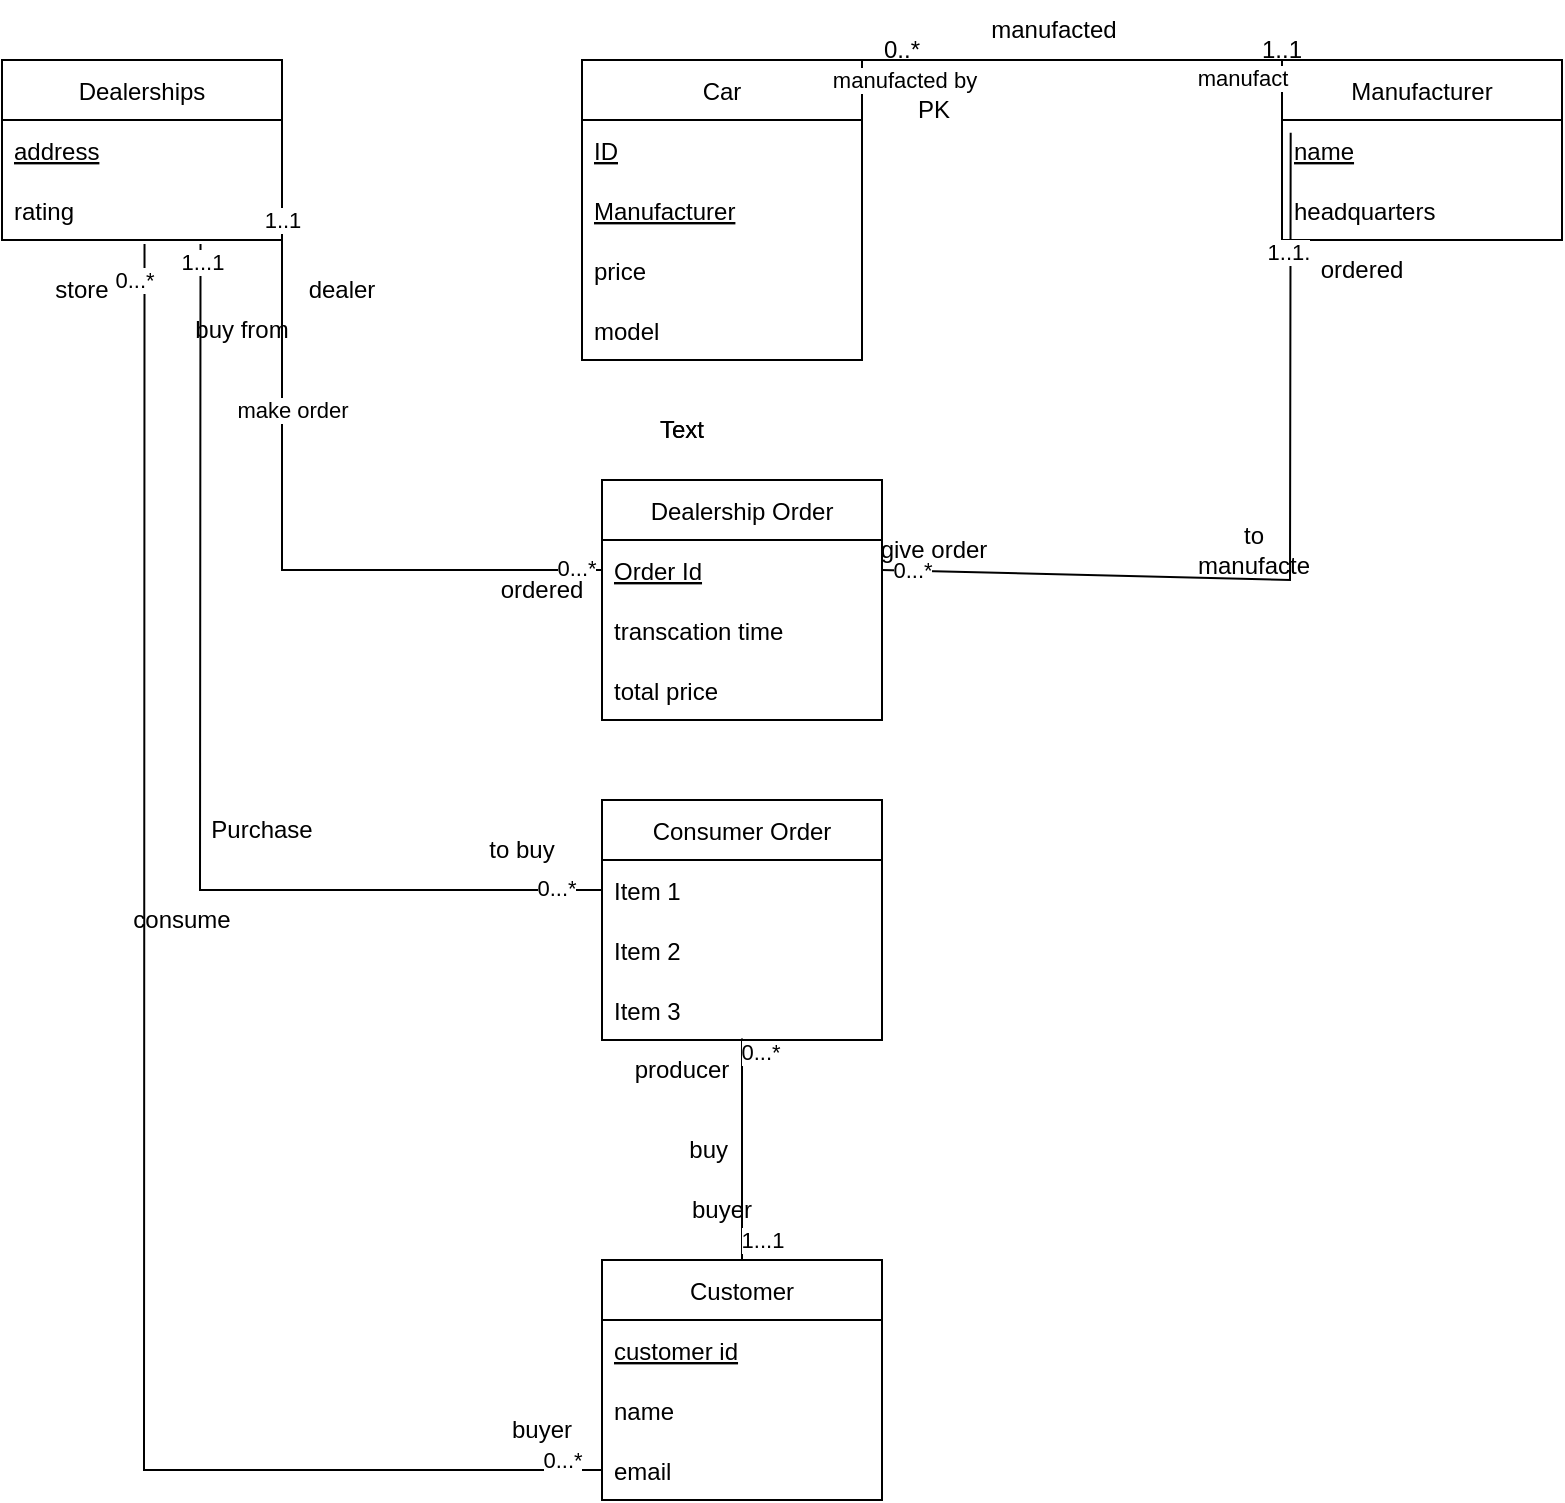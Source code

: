 <mxfile version="16.6.1" type="github">
  <diagram id="R2lEEEUBdFMjLlhIrx00" name="Page-1">
    <mxGraphModel dx="1038" dy="578" grid="1" gridSize="10" guides="1" tooltips="1" connect="1" arrows="1" fold="1" page="1" pageScale="1" pageWidth="850" pageHeight="1100" math="0" shadow="0" extFonts="Permanent Marker^https://fonts.googleapis.com/css?family=Permanent+Marker">
      <root>
        <mxCell id="0" />
        <mxCell id="1" parent="0" />
        <mxCell id="PFmWur5goG_W4Kn4bBjD-1" value="Dealerships" style="swimlane;fontStyle=0;childLayout=stackLayout;horizontal=1;startSize=30;horizontalStack=0;resizeParent=1;resizeParentMax=0;resizeLast=0;collapsible=1;marginBottom=0;" parent="1" vertex="1">
          <mxGeometry x="40" y="140" width="140" height="90" as="geometry" />
        </mxCell>
        <mxCell id="PFmWur5goG_W4Kn4bBjD-2" value="address" style="text;strokeColor=none;fillColor=none;align=left;verticalAlign=middle;spacingLeft=4;spacingRight=4;overflow=hidden;points=[[0,0.5],[1,0.5]];portConstraint=eastwest;rotatable=0;fontStyle=4" parent="PFmWur5goG_W4Kn4bBjD-1" vertex="1">
          <mxGeometry y="30" width="140" height="30" as="geometry" />
        </mxCell>
        <mxCell id="PFmWur5goG_W4Kn4bBjD-3" value="rating" style="text;strokeColor=none;fillColor=none;align=left;verticalAlign=middle;spacingLeft=4;spacingRight=4;overflow=hidden;points=[[0,0.5],[1,0.5]];portConstraint=eastwest;rotatable=0;" parent="PFmWur5goG_W4Kn4bBjD-1" vertex="1">
          <mxGeometry y="60" width="140" height="30" as="geometry" />
        </mxCell>
        <mxCell id="PFmWur5goG_W4Kn4bBjD-5" value="Car" style="swimlane;fontStyle=0;childLayout=stackLayout;horizontal=1;startSize=30;horizontalStack=0;resizeParent=1;resizeParentMax=0;resizeLast=0;collapsible=1;marginBottom=0;" parent="1" vertex="1">
          <mxGeometry x="330" y="140" width="140" height="150" as="geometry" />
        </mxCell>
        <mxCell id="PFmWur5goG_W4Kn4bBjD-6" value="ID" style="text;strokeColor=none;fillColor=none;align=left;verticalAlign=middle;spacingLeft=4;spacingRight=4;overflow=hidden;points=[[0,0.5],[1,0.5]];portConstraint=eastwest;rotatable=0;fontStyle=4" parent="PFmWur5goG_W4Kn4bBjD-5" vertex="1">
          <mxGeometry y="30" width="140" height="30" as="geometry" />
        </mxCell>
        <mxCell id="PFmWur5goG_W4Kn4bBjD-7" value="Manufacturer" style="text;strokeColor=none;fillColor=none;align=left;verticalAlign=middle;spacingLeft=4;spacingRight=4;overflow=hidden;points=[[0,0.5],[1,0.5]];portConstraint=eastwest;rotatable=0;fontStyle=4" parent="PFmWur5goG_W4Kn4bBjD-5" vertex="1">
          <mxGeometry y="60" width="140" height="30" as="geometry" />
        </mxCell>
        <mxCell id="PFmWur5goG_W4Kn4bBjD-8" value="price" style="text;strokeColor=none;fillColor=none;align=left;verticalAlign=middle;spacingLeft=4;spacingRight=4;overflow=hidden;points=[[0,0.5],[1,0.5]];portConstraint=eastwest;rotatable=0;" parent="PFmWur5goG_W4Kn4bBjD-5" vertex="1">
          <mxGeometry y="90" width="140" height="30" as="geometry" />
        </mxCell>
        <mxCell id="PFmWur5goG_W4Kn4bBjD-11" value="model" style="text;strokeColor=none;fillColor=none;align=left;verticalAlign=middle;spacingLeft=4;spacingRight=4;overflow=hidden;points=[[0,0.5],[1,0.5]];portConstraint=eastwest;rotatable=0;" parent="PFmWur5goG_W4Kn4bBjD-5" vertex="1">
          <mxGeometry y="120" width="140" height="30" as="geometry" />
        </mxCell>
        <mxCell id="PFmWur5goG_W4Kn4bBjD-12" value="Manufacturer" style="swimlane;fontStyle=0;childLayout=stackLayout;horizontal=1;startSize=30;horizontalStack=0;resizeParent=1;resizeParentMax=0;resizeLast=0;collapsible=1;marginBottom=0;" parent="1" vertex="1">
          <mxGeometry x="680" y="140" width="140" height="90" as="geometry" />
        </mxCell>
        <mxCell id="PFmWur5goG_W4Kn4bBjD-13" value="name" style="text;strokeColor=none;fillColor=none;align=left;verticalAlign=middle;spacingLeft=4;spacingRight=4;overflow=hidden;points=[[0,0.5],[1,0.5]];portConstraint=eastwest;rotatable=0;fontStyle=4" parent="PFmWur5goG_W4Kn4bBjD-12" vertex="1">
          <mxGeometry y="30" width="140" height="30" as="geometry" />
        </mxCell>
        <mxCell id="PFmWur5goG_W4Kn4bBjD-14" value="headquarters" style="text;strokeColor=none;fillColor=none;align=left;verticalAlign=middle;spacingLeft=4;spacingRight=4;overflow=hidden;points=[[0,0.5],[1,0.5]];portConstraint=eastwest;rotatable=0;" parent="PFmWur5goG_W4Kn4bBjD-12" vertex="1">
          <mxGeometry y="60" width="140" height="30" as="geometry" />
        </mxCell>
        <mxCell id="PFmWur5goG_W4Kn4bBjD-16" value="Dealership Order" style="swimlane;fontStyle=0;childLayout=stackLayout;horizontal=1;startSize=30;horizontalStack=0;resizeParent=1;resizeParentMax=0;resizeLast=0;collapsible=1;marginBottom=0;" parent="1" vertex="1">
          <mxGeometry x="340" y="350" width="140" height="120" as="geometry" />
        </mxCell>
        <mxCell id="PFmWur5goG_W4Kn4bBjD-17" value="Order Id" style="text;strokeColor=none;fillColor=none;align=left;verticalAlign=middle;spacingLeft=4;spacingRight=4;overflow=hidden;points=[[0,0.5],[1,0.5]];portConstraint=eastwest;rotatable=0;fontStyle=4" parent="PFmWur5goG_W4Kn4bBjD-16" vertex="1">
          <mxGeometry y="30" width="140" height="30" as="geometry" />
        </mxCell>
        <mxCell id="PFmWur5goG_W4Kn4bBjD-50" value="transcation time" style="text;strokeColor=none;fillColor=none;align=left;verticalAlign=middle;spacingLeft=4;spacingRight=4;overflow=hidden;points=[[0,0.5],[1,0.5]];portConstraint=eastwest;rotatable=0;" parent="PFmWur5goG_W4Kn4bBjD-16" vertex="1">
          <mxGeometry y="60" width="140" height="30" as="geometry" />
        </mxCell>
        <mxCell id="PFmWur5goG_W4Kn4bBjD-18" value="total price" style="text;strokeColor=none;fillColor=none;align=left;verticalAlign=middle;spacingLeft=4;spacingRight=4;overflow=hidden;points=[[0,0.5],[1,0.5]];portConstraint=eastwest;rotatable=0;" parent="PFmWur5goG_W4Kn4bBjD-16" vertex="1">
          <mxGeometry y="90" width="140" height="30" as="geometry" />
        </mxCell>
        <mxCell id="PFmWur5goG_W4Kn4bBjD-20" value="Customer" style="swimlane;fontStyle=0;childLayout=stackLayout;horizontal=1;startSize=30;horizontalStack=0;resizeParent=1;resizeParentMax=0;resizeLast=0;collapsible=1;marginBottom=0;" parent="1" vertex="1">
          <mxGeometry x="340" y="740" width="140" height="120" as="geometry" />
        </mxCell>
        <mxCell id="PFmWur5goG_W4Kn4bBjD-21" value="customer id" style="text;strokeColor=none;fillColor=none;align=left;verticalAlign=middle;spacingLeft=4;spacingRight=4;overflow=hidden;points=[[0,0.5],[1,0.5]];portConstraint=eastwest;rotatable=0;fontStyle=4" parent="PFmWur5goG_W4Kn4bBjD-20" vertex="1">
          <mxGeometry y="30" width="140" height="30" as="geometry" />
        </mxCell>
        <mxCell id="PFmWur5goG_W4Kn4bBjD-22" value="name" style="text;strokeColor=none;fillColor=none;align=left;verticalAlign=middle;spacingLeft=4;spacingRight=4;overflow=hidden;points=[[0,0.5],[1,0.5]];portConstraint=eastwest;rotatable=0;" parent="PFmWur5goG_W4Kn4bBjD-20" vertex="1">
          <mxGeometry y="60" width="140" height="30" as="geometry" />
        </mxCell>
        <mxCell id="PFmWur5goG_W4Kn4bBjD-23" value="email" style="text;strokeColor=none;fillColor=none;align=left;verticalAlign=middle;spacingLeft=4;spacingRight=4;overflow=hidden;points=[[0,0.5],[1,0.5]];portConstraint=eastwest;rotatable=0;" parent="PFmWur5goG_W4Kn4bBjD-20" vertex="1">
          <mxGeometry y="90" width="140" height="30" as="geometry" />
        </mxCell>
        <mxCell id="PFmWur5goG_W4Kn4bBjD-28" value="" style="endArrow=none;html=1;rounded=0;exitX=1;exitY=0;exitDx=0;exitDy=0;entryX=0;entryY=0;entryDx=0;entryDy=0;" parent="1" source="PFmWur5goG_W4Kn4bBjD-5" target="PFmWur5goG_W4Kn4bBjD-12" edge="1">
          <mxGeometry width="50" height="50" relative="1" as="geometry">
            <mxPoint x="480" y="190" as="sourcePoint" />
            <mxPoint x="640" y="190" as="targetPoint" />
          </mxGeometry>
        </mxCell>
        <mxCell id="PFmWur5goG_W4Kn4bBjD-33" value="manufact" style="edgeLabel;html=1;align=center;verticalAlign=middle;resizable=0;points=[];" parent="PFmWur5goG_W4Kn4bBjD-28" vertex="1" connectable="0">
          <mxGeometry x="0.808" y="-9" relative="1" as="geometry">
            <mxPoint as="offset" />
          </mxGeometry>
        </mxCell>
        <mxCell id="PFmWur5goG_W4Kn4bBjD-43" value="manufacted by" style="edgeLabel;html=1;align=center;verticalAlign=middle;resizable=0;points=[];" parent="PFmWur5goG_W4Kn4bBjD-28" vertex="1" connectable="0">
          <mxGeometry x="-0.862" y="-4" relative="1" as="geometry">
            <mxPoint x="6" y="6" as="offset" />
          </mxGeometry>
        </mxCell>
        <mxCell id="PFmWur5goG_W4Kn4bBjD-44" value="manufacted" style="text;html=1;strokeColor=none;fillColor=none;align=center;verticalAlign=middle;whiteSpace=wrap;rounded=0;" parent="1" vertex="1">
          <mxGeometry x="536" y="110" width="60" height="30" as="geometry" />
        </mxCell>
        <mxCell id="PFmWur5goG_W4Kn4bBjD-48" value="0..*" style="text;html=1;strokeColor=none;fillColor=none;align=center;verticalAlign=middle;whiteSpace=wrap;rounded=0;" parent="1" vertex="1">
          <mxGeometry x="460" y="120" width="60" height="30" as="geometry" />
        </mxCell>
        <mxCell id="PFmWur5goG_W4Kn4bBjD-49" value="1..1" style="text;html=1;strokeColor=none;fillColor=none;align=center;verticalAlign=middle;whiteSpace=wrap;rounded=0;" parent="1" vertex="1">
          <mxGeometry x="650" y="120" width="60" height="30" as="geometry" />
        </mxCell>
        <mxCell id="PFmWur5goG_W4Kn4bBjD-51" value="" style="endArrow=none;html=1;rounded=0;exitX=1;exitY=0.25;exitDx=0;exitDy=0;entryX=0;entryY=0.5;entryDx=0;entryDy=0;" parent="1" source="PFmWur5goG_W4Kn4bBjD-1" target="PFmWur5goG_W4Kn4bBjD-17" edge="1">
          <mxGeometry width="50" height="50" relative="1" as="geometry">
            <mxPoint x="170" y="210" as="sourcePoint" />
            <mxPoint x="220" y="160" as="targetPoint" />
            <Array as="points">
              <mxPoint x="180" y="395" />
            </Array>
          </mxGeometry>
        </mxCell>
        <mxCell id="PFmWur5goG_W4Kn4bBjD-52" value="make order" style="edgeLabel;html=1;align=center;verticalAlign=middle;resizable=0;points=[];" parent="PFmWur5goG_W4Kn4bBjD-51" vertex="1" connectable="0">
          <mxGeometry x="-0.188" y="8" relative="1" as="geometry">
            <mxPoint x="-3" y="-7" as="offset" />
          </mxGeometry>
        </mxCell>
        <mxCell id="PFmWur5goG_W4Kn4bBjD-53" value="1..1" style="edgeLabel;html=1;align=center;verticalAlign=middle;resizable=0;points=[];" parent="PFmWur5goG_W4Kn4bBjD-51" vertex="1" connectable="0">
          <mxGeometry x="-0.636" y="5" relative="1" as="geometry">
            <mxPoint x="-5" y="-14" as="offset" />
          </mxGeometry>
        </mxCell>
        <mxCell id="PFmWur5goG_W4Kn4bBjD-56" value="0...*" style="edgeLabel;html=1;align=center;verticalAlign=middle;resizable=0;points=[];" parent="PFmWur5goG_W4Kn4bBjD-51" vertex="1" connectable="0">
          <mxGeometry x="0.932" y="1" relative="1" as="geometry">
            <mxPoint as="offset" />
          </mxGeometry>
        </mxCell>
        <mxCell id="PFmWur5goG_W4Kn4bBjD-54" value="dealer" style="text;html=1;strokeColor=none;fillColor=none;align=center;verticalAlign=middle;whiteSpace=wrap;rounded=0;" parent="1" vertex="1">
          <mxGeometry x="180" y="240" width="60" height="30" as="geometry" />
        </mxCell>
        <mxCell id="PFmWur5goG_W4Kn4bBjD-55" value="ordered" style="text;html=1;strokeColor=none;fillColor=none;align=center;verticalAlign=middle;whiteSpace=wrap;rounded=0;" parent="1" vertex="1">
          <mxGeometry x="280" y="390" width="60" height="30" as="geometry" />
        </mxCell>
        <mxCell id="PFmWur5goG_W4Kn4bBjD-57" value="" style="endArrow=none;html=1;rounded=0;exitX=1;exitY=0.5;exitDx=0;exitDy=0;entryX=0.031;entryY=0.213;entryDx=0;entryDy=0;entryPerimeter=0;" parent="1" source="PFmWur5goG_W4Kn4bBjD-17" target="PFmWur5goG_W4Kn4bBjD-13" edge="1">
          <mxGeometry width="50" height="50" relative="1" as="geometry">
            <mxPoint x="550" y="330" as="sourcePoint" />
            <mxPoint x="600" y="280" as="targetPoint" />
            <Array as="points">
              <mxPoint x="684" y="400" />
            </Array>
          </mxGeometry>
        </mxCell>
        <mxCell id="PFmWur5goG_W4Kn4bBjD-68" value="0...*" style="edgeLabel;html=1;align=center;verticalAlign=middle;resizable=0;points=[];" parent="PFmWur5goG_W4Kn4bBjD-57" vertex="1" connectable="0">
          <mxGeometry x="-0.933" y="1" relative="1" as="geometry">
            <mxPoint as="offset" />
          </mxGeometry>
        </mxCell>
        <mxCell id="PFmWur5goG_W4Kn4bBjD-69" value="1..1." style="edgeLabel;html=1;align=center;verticalAlign=middle;resizable=0;points=[];" parent="PFmWur5goG_W4Kn4bBjD-57" vertex="1" connectable="0">
          <mxGeometry x="0.722" y="1" relative="1" as="geometry">
            <mxPoint as="offset" />
          </mxGeometry>
        </mxCell>
        <mxCell id="PFmWur5goG_W4Kn4bBjD-58" value="to manufacte" style="text;html=1;strokeColor=none;fillColor=none;align=center;verticalAlign=middle;whiteSpace=wrap;rounded=0;" parent="1" vertex="1">
          <mxGeometry x="636" y="370" width="60" height="30" as="geometry" />
        </mxCell>
        <mxCell id="PFmWur5goG_W4Kn4bBjD-59" value="give order" style="text;html=1;strokeColor=none;fillColor=none;align=center;verticalAlign=middle;whiteSpace=wrap;rounded=0;" parent="1" vertex="1">
          <mxGeometry x="476" y="370" width="60" height="30" as="geometry" />
        </mxCell>
        <mxCell id="PFmWur5goG_W4Kn4bBjD-60" value="ordered" style="text;html=1;strokeColor=none;fillColor=none;align=center;verticalAlign=middle;whiteSpace=wrap;rounded=0;" parent="1" vertex="1">
          <mxGeometry x="690" y="230" width="60" height="30" as="geometry" />
        </mxCell>
        <mxCell id="PFmWur5goG_W4Kn4bBjD-66" value="Text" style="text;html=1;strokeColor=none;fillColor=none;align=center;verticalAlign=middle;whiteSpace=wrap;rounded=0;" parent="1" vertex="1">
          <mxGeometry x="350" y="310" width="60" height="30" as="geometry" />
        </mxCell>
        <mxCell id="PFmWur5goG_W4Kn4bBjD-67" value="Text" style="text;html=1;strokeColor=none;fillColor=none;align=center;verticalAlign=middle;whiteSpace=wrap;rounded=0;" parent="1" vertex="1">
          <mxGeometry x="350" y="310" width="60" height="30" as="geometry" />
        </mxCell>
        <mxCell id="PFmWur5goG_W4Kn4bBjD-71" value="" style="endArrow=none;html=1;rounded=0;entryX=0.509;entryY=1.067;entryDx=0;entryDy=0;entryPerimeter=0;exitX=0;exitY=0.5;exitDx=0;exitDy=0;" parent="1" source="PFmWur5goG_W4Kn4bBjD-23" target="PFmWur5goG_W4Kn4bBjD-3" edge="1">
          <mxGeometry width="50" height="50" relative="1" as="geometry">
            <mxPoint x="111" y="550" as="sourcePoint" />
            <mxPoint x="160" y="410" as="targetPoint" />
            <Array as="points">
              <mxPoint x="111" y="845" />
            </Array>
          </mxGeometry>
        </mxCell>
        <mxCell id="PFmWur5goG_W4Kn4bBjD-72" value="0...*" style="edgeLabel;html=1;align=center;verticalAlign=middle;resizable=0;points=[];" parent="PFmWur5goG_W4Kn4bBjD-71" vertex="1" connectable="0">
          <mxGeometry x="-0.953" y="-5" relative="1" as="geometry">
            <mxPoint as="offset" />
          </mxGeometry>
        </mxCell>
        <mxCell id="PFmWur5goG_W4Kn4bBjD-73" value="0...*" style="edgeLabel;html=1;align=center;verticalAlign=middle;resizable=0;points=[];" parent="PFmWur5goG_W4Kn4bBjD-71" vertex="1" connectable="0">
          <mxGeometry x="0.959" y="6" relative="1" as="geometry">
            <mxPoint as="offset" />
          </mxGeometry>
        </mxCell>
        <mxCell id="PFmWur5goG_W4Kn4bBjD-78" value="buyer" style="text;html=1;strokeColor=none;fillColor=none;align=center;verticalAlign=middle;whiteSpace=wrap;rounded=0;" parent="1" vertex="1">
          <mxGeometry x="280" y="810" width="60" height="30" as="geometry" />
        </mxCell>
        <mxCell id="PFmWur5goG_W4Kn4bBjD-83" value="store" style="text;html=1;strokeColor=none;fillColor=none;align=center;verticalAlign=middle;whiteSpace=wrap;rounded=0;" parent="1" vertex="1">
          <mxGeometry x="50" y="240" width="60" height="30" as="geometry" />
        </mxCell>
        <mxCell id="PFmWur5goG_W4Kn4bBjD-85" value="consume" style="text;html=1;strokeColor=none;fillColor=none;align=center;verticalAlign=middle;whiteSpace=wrap;rounded=0;" parent="1" vertex="1">
          <mxGeometry x="100" y="555" width="60" height="30" as="geometry" />
        </mxCell>
        <mxCell id="PFmWur5goG_W4Kn4bBjD-87" value="" style="endArrow=none;html=1;rounded=0;exitX=0.5;exitY=0;exitDx=0;exitDy=0;entryX=0.5;entryY=0.973;entryDx=0;entryDy=0;entryPerimeter=0;" parent="1" source="PFmWur5goG_W4Kn4bBjD-20" target="L-bfchkJ1qnaaSmuSLXD-6" edge="1">
          <mxGeometry width="50" height="50" relative="1" as="geometry">
            <mxPoint x="400" y="620" as="sourcePoint" />
            <mxPoint x="550" y="600" as="targetPoint" />
          </mxGeometry>
        </mxCell>
        <mxCell id="PFmWur5goG_W4Kn4bBjD-88" value="0...*" style="edgeLabel;html=1;align=center;verticalAlign=middle;resizable=0;points=[];" parent="PFmWur5goG_W4Kn4bBjD-87" vertex="1" connectable="0">
          <mxGeometry x="0.881" y="-9" relative="1" as="geometry">
            <mxPoint as="offset" />
          </mxGeometry>
        </mxCell>
        <mxCell id="PFmWur5goG_W4Kn4bBjD-89" value="1...1" style="edgeLabel;html=1;align=center;verticalAlign=middle;resizable=0;points=[];" parent="PFmWur5goG_W4Kn4bBjD-87" vertex="1" connectable="0">
          <mxGeometry x="-0.868" y="-9" relative="1" as="geometry">
            <mxPoint x="1" y="-3" as="offset" />
          </mxGeometry>
        </mxCell>
        <mxCell id="PFmWur5goG_W4Kn4bBjD-90" value="buyer" style="text;html=1;strokeColor=none;fillColor=none;align=center;verticalAlign=middle;whiteSpace=wrap;rounded=0;" parent="1" vertex="1">
          <mxGeometry x="370" y="700" width="60" height="30" as="geometry" />
        </mxCell>
        <mxCell id="PFmWur5goG_W4Kn4bBjD-91" value="buy&amp;nbsp;" style="text;html=1;strokeColor=none;fillColor=none;align=center;verticalAlign=middle;whiteSpace=wrap;rounded=0;" parent="1" vertex="1">
          <mxGeometry x="365.0" y="670" width="60" height="30" as="geometry" />
        </mxCell>
        <mxCell id="PFmWur5goG_W4Kn4bBjD-92" value="producer" style="text;html=1;strokeColor=none;fillColor=none;align=center;verticalAlign=middle;whiteSpace=wrap;rounded=0;" parent="1" vertex="1">
          <mxGeometry x="350" y="630" width="60" height="30" as="geometry" />
        </mxCell>
        <mxCell id="L-bfchkJ1qnaaSmuSLXD-3" value="Consumer Order" style="swimlane;fontStyle=0;childLayout=stackLayout;horizontal=1;startSize=30;horizontalStack=0;resizeParent=1;resizeParentMax=0;resizeLast=0;collapsible=1;marginBottom=0;" vertex="1" parent="1">
          <mxGeometry x="340" y="510" width="140" height="120" as="geometry" />
        </mxCell>
        <mxCell id="L-bfchkJ1qnaaSmuSLXD-4" value="Item 1" style="text;strokeColor=none;fillColor=none;align=left;verticalAlign=middle;spacingLeft=4;spacingRight=4;overflow=hidden;points=[[0,0.5],[1,0.5]];portConstraint=eastwest;rotatable=0;" vertex="1" parent="L-bfchkJ1qnaaSmuSLXD-3">
          <mxGeometry y="30" width="140" height="30" as="geometry" />
        </mxCell>
        <mxCell id="L-bfchkJ1qnaaSmuSLXD-5" value="Item 2" style="text;strokeColor=none;fillColor=none;align=left;verticalAlign=middle;spacingLeft=4;spacingRight=4;overflow=hidden;points=[[0,0.5],[1,0.5]];portConstraint=eastwest;rotatable=0;" vertex="1" parent="L-bfchkJ1qnaaSmuSLXD-3">
          <mxGeometry y="60" width="140" height="30" as="geometry" />
        </mxCell>
        <mxCell id="L-bfchkJ1qnaaSmuSLXD-6" value="Item 3" style="text;strokeColor=none;fillColor=none;align=left;verticalAlign=middle;spacingLeft=4;spacingRight=4;overflow=hidden;points=[[0,0.5],[1,0.5]];portConstraint=eastwest;rotatable=0;" vertex="1" parent="L-bfchkJ1qnaaSmuSLXD-3">
          <mxGeometry y="90" width="140" height="30" as="geometry" />
        </mxCell>
        <mxCell id="L-bfchkJ1qnaaSmuSLXD-12" value="" style="endArrow=none;html=1;rounded=0;entryX=0;entryY=0.5;entryDx=0;entryDy=0;exitX=0.709;exitY=1.067;exitDx=0;exitDy=0;exitPerimeter=0;" edge="1" parent="1" source="PFmWur5goG_W4Kn4bBjD-3" target="L-bfchkJ1qnaaSmuSLXD-4">
          <mxGeometry width="50" height="50" relative="1" as="geometry">
            <mxPoint x="250" y="560" as="sourcePoint" />
            <mxPoint x="490" y="350" as="targetPoint" />
            <Array as="points">
              <mxPoint x="139" y="555" />
            </Array>
          </mxGeometry>
        </mxCell>
        <mxCell id="L-bfchkJ1qnaaSmuSLXD-13" value="1...1" style="edgeLabel;html=1;align=center;verticalAlign=middle;resizable=0;points=[];" vertex="1" connectable="0" parent="L-bfchkJ1qnaaSmuSLXD-12">
          <mxGeometry x="-0.953" y="1" relative="1" as="geometry">
            <mxPoint y="-4" as="offset" />
          </mxGeometry>
        </mxCell>
        <mxCell id="L-bfchkJ1qnaaSmuSLXD-14" value="0...*" style="edgeLabel;html=1;align=center;verticalAlign=middle;resizable=0;points=[];" vertex="1" connectable="0" parent="L-bfchkJ1qnaaSmuSLXD-12">
          <mxGeometry x="0.912" y="1" relative="1" as="geometry">
            <mxPoint as="offset" />
          </mxGeometry>
        </mxCell>
        <mxCell id="L-bfchkJ1qnaaSmuSLXD-15" value="buy from" style="text;html=1;strokeColor=none;fillColor=none;align=center;verticalAlign=middle;whiteSpace=wrap;rounded=0;" vertex="1" parent="1">
          <mxGeometry x="129.75" y="260" width="60" height="30" as="geometry" />
        </mxCell>
        <mxCell id="L-bfchkJ1qnaaSmuSLXD-19" value="Purchase" style="text;html=1;strokeColor=none;fillColor=none;align=center;verticalAlign=middle;whiteSpace=wrap;rounded=0;" vertex="1" parent="1">
          <mxGeometry x="140" y="510" width="60" height="30" as="geometry" />
        </mxCell>
        <mxCell id="L-bfchkJ1qnaaSmuSLXD-20" value="to buy" style="text;html=1;strokeColor=none;fillColor=none;align=center;verticalAlign=middle;whiteSpace=wrap;rounded=0;" vertex="1" parent="1">
          <mxGeometry x="270" y="520" width="60" height="30" as="geometry" />
        </mxCell>
        <mxCell id="L-bfchkJ1qnaaSmuSLXD-22" value="PK" style="text;html=1;strokeColor=none;fillColor=none;align=center;verticalAlign=middle;whiteSpace=wrap;rounded=0;" vertex="1" parent="1">
          <mxGeometry x="476" y="150" width="60" height="30" as="geometry" />
        </mxCell>
      </root>
    </mxGraphModel>
  </diagram>
</mxfile>
